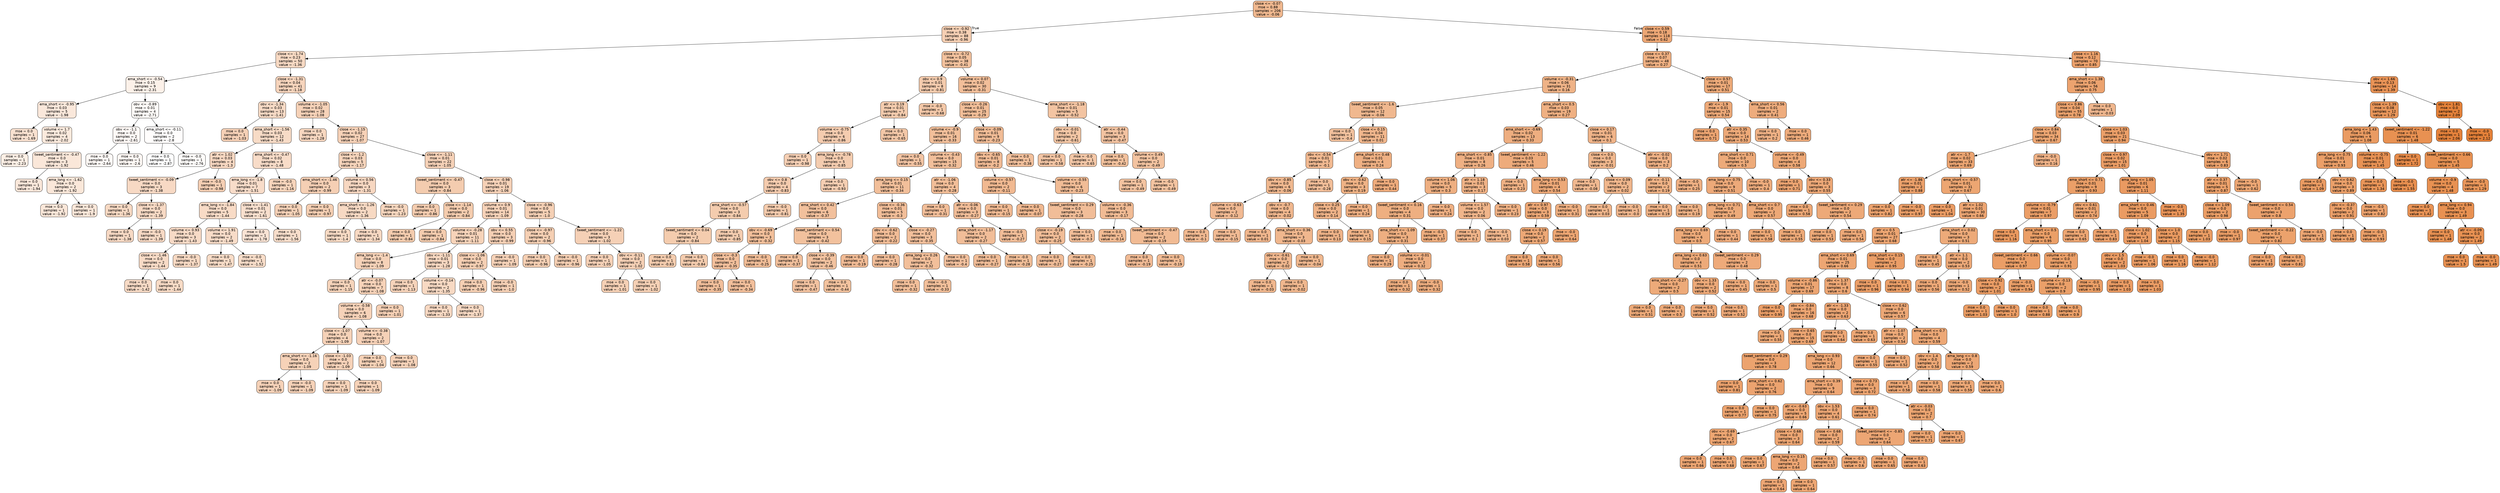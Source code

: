 digraph Tree {
node [shape=box, style="filled, rounded", color="black", fontname=helvetica] ;
edge [fontname=helvetica] ;
0 [label="close <= -0.07\nmse = 0.88\nsamples = 206\nvalue = -0.06", fillcolor="#f0b88f"] ;
1 [label="close <= -0.92\nmse = 0.38\nsamples = 88\nvalue = -0.96", fillcolor="#f5cfb3"] ;
0 -> 1 [labeldistance=2.5, labelangle=45, headlabel="True"] ;
2 [label="close <= -1.74\nmse = 0.23\nsamples = 50\nvalue = -1.36", fillcolor="#f7d9c3"] ;
1 -> 2 ;
3 [label="ema_short <= -0.54\nmse = 0.15\nsamples = 9\nvalue = -2.31", fillcolor="#fcf1e9"] ;
2 -> 3 ;
4 [label="ema_short <= -0.95\nmse = 0.03\nsamples = 5\nvalue = -1.98", fillcolor="#fae8db"] ;
3 -> 4 ;
5 [label="mse = 0.0\nsamples = 1\nvalue = -1.69", fillcolor="#f9e1d0"] ;
4 -> 5 ;
6 [label="volume <= 1.7\nmse = 0.02\nsamples = 4\nvalue = -2.02", fillcolor="#fbeadd"] ;
4 -> 6 ;
7 [label="mse = 0.0\nsamples = 1\nvalue = -2.23", fillcolor="#fcefe5"] ;
6 -> 7 ;
8 [label="tweet_sentiment <= -0.47\nmse = 0.0\nsamples = 3\nvalue = -1.92", fillcolor="#fae7d9"] ;
6 -> 8 ;
9 [label="mse = 0.0\nsamples = 1\nvalue = -1.94", fillcolor="#fae7da"] ;
8 -> 9 ;
10 [label="ema_long <= -1.62\nmse = 0.0\nsamples = 2\nvalue = -1.92", fillcolor="#fae7d9"] ;
8 -> 10 ;
11 [label="mse = 0.0\nsamples = 1\nvalue = -1.92", fillcolor="#fae7d9"] ;
10 -> 11 ;
12 [label="mse = 0.0\nsamples = 1\nvalue = -1.9", fillcolor="#fae7d9"] ;
10 -> 12 ;
13 [label="obv <= -0.89\nmse = 0.01\nsamples = 4\nvalue = -2.71", fillcolor="#fefbf8"] ;
3 -> 13 ;
14 [label="obv <= -1.1\nmse = 0.0\nsamples = 2\nvalue = -2.61", fillcolor="#fef8f5"] ;
13 -> 14 ;
15 [label="mse = 0.0\nsamples = 1\nvalue = -2.64", fillcolor="#fef9f6"] ;
14 -> 15 ;
16 [label="mse = 0.0\nsamples = 1\nvalue = -2.6", fillcolor="#fef8f4"] ;
14 -> 16 ;
17 [label="ema_short <= -0.11\nmse = 0.0\nsamples = 2\nvalue = -2.8", fillcolor="#fffdfc"] ;
13 -> 17 ;
18 [label="mse = 0.0\nsamples = 1\nvalue = -2.87", fillcolor="#ffffff"] ;
17 -> 18 ;
19 [label="mse = -0.0\nsamples = 1\nvalue = -2.76", fillcolor="#fefcfa"] ;
17 -> 19 ;
20 [label="close <= -1.31\nmse = 0.04\nsamples = 41\nvalue = -1.18", fillcolor="#f6d4bc"] ;
2 -> 20 ;
21 [label="obv <= -1.34\nmse = 0.03\nsamples = 13\nvalue = -1.41", fillcolor="#f7dac5"] ;
20 -> 21 ;
22 [label="mse = 0.0\nsamples = 1\nvalue = -1.03", fillcolor="#f5d0b6"] ;
21 -> 22 ;
23 [label="ema_short <= -1.56\nmse = 0.03\nsamples = 12\nvalue = -1.43", fillcolor="#f7dbc6"] ;
21 -> 23 ;
24 [label="atr <= 1.02\nmse = 0.03\nsamples = 4\nvalue = -1.3", fillcolor="#f7d7c1"] ;
23 -> 24 ;
25 [label="tweet_sentiment <= -0.09\nmse = 0.0\nsamples = 3\nvalue = -1.38", fillcolor="#f7d9c4"] ;
24 -> 25 ;
26 [label="mse = 0.0\nsamples = 1\nvalue = -1.36", fillcolor="#f7d9c3"] ;
25 -> 26 ;
27 [label="close <= -1.37\nmse = 0.0\nsamples = 2\nvalue = -1.39", fillcolor="#f7d9c4"] ;
25 -> 27 ;
28 [label="mse = 0.0\nsamples = 1\nvalue = -1.38", fillcolor="#f7d9c4"] ;
27 -> 28 ;
29 [label="mse = -0.0\nsamples = 1\nvalue = -1.39", fillcolor="#f7d9c4"] ;
27 -> 29 ;
30 [label="mse = -0.0\nsamples = 1\nvalue = -0.98", fillcolor="#f5cfb4"] ;
24 -> 30 ;
31 [label="ema_short <= -0.47\nmse = 0.02\nsamples = 8\nvalue = -1.48", fillcolor="#f8dcc8"] ;
23 -> 31 ;
32 [label="ema_long <= -1.8\nmse = 0.01\nsamples = 7\nvalue = -1.51", fillcolor="#f8dcc9"] ;
31 -> 32 ;
33 [label="ema_long <= -1.84\nmse = 0.0\nsamples = 5\nvalue = -1.44", fillcolor="#f8dbc6"] ;
32 -> 33 ;
34 [label="volume <= 0.93\nmse = 0.0\nsamples = 3\nvalue = -1.43", fillcolor="#f7dac6"] ;
33 -> 34 ;
35 [label="close <= -1.46\nmse = 0.0\nsamples = 2\nvalue = -1.44", fillcolor="#f8dbc6"] ;
34 -> 35 ;
36 [label="mse = 0.0\nsamples = 1\nvalue = -1.42", fillcolor="#f7dac5"] ;
35 -> 36 ;
37 [label="mse = 0.0\nsamples = 1\nvalue = -1.44", fillcolor="#f8dbc6"] ;
35 -> 37 ;
38 [label="mse = -0.0\nsamples = 1\nvalue = -1.37", fillcolor="#f7d9c3"] ;
34 -> 38 ;
39 [label="volume <= 1.91\nmse = 0.0\nsamples = 2\nvalue = -1.49", fillcolor="#f8dcc8"] ;
33 -> 39 ;
40 [label="mse = 0.0\nsamples = 1\nvalue = -1.47", fillcolor="#f8dcc7"] ;
39 -> 40 ;
41 [label="mse = -0.0\nsamples = 1\nvalue = -1.52", fillcolor="#f8ddc9"] ;
39 -> 41 ;
42 [label="close <= -1.41\nmse = 0.01\nsamples = 2\nvalue = -1.61", fillcolor="#f8dfcd"] ;
32 -> 42 ;
43 [label="mse = 0.0\nsamples = 1\nvalue = -1.78", fillcolor="#f9e3d4"] ;
42 -> 43 ;
44 [label="mse = 0.0\nsamples = 1\nvalue = -1.56", fillcolor="#f8decb"] ;
42 -> 44 ;
45 [label="mse = -0.0\nsamples = 1\nvalue = -1.16", fillcolor="#f6d4bb"] ;
31 -> 45 ;
46 [label="volume <= -1.05\nmse = 0.02\nsamples = 28\nvalue = -1.08", fillcolor="#f6d2b8"] ;
20 -> 46 ;
47 [label="mse = 0.0\nsamples = 1\nvalue = -1.28", fillcolor="#f7d7c0"] ;
46 -> 47 ;
48 [label="close <= -1.15\nmse = 0.02\nsamples = 27\nvalue = -1.07", fillcolor="#f6d1b7"] ;
46 -> 48 ;
49 [label="close <= -1.2\nmse = 0.03\nsamples = 5\nvalue = -1.17", fillcolor="#f6d4bb"] ;
48 -> 49 ;
50 [label="ema_short <= -1.46\nmse = 0.0\nsamples = 2\nvalue = -0.99", fillcolor="#f5cfb4"] ;
49 -> 50 ;
51 [label="mse = 0.0\nsamples = 1\nvalue = -1.05", fillcolor="#f5d1b7"] ;
50 -> 51 ;
52 [label="mse = 0.0\nsamples = 1\nvalue = -0.97", fillcolor="#f5cfb3"] ;
50 -> 52 ;
53 [label="volume <= 0.56\nmse = 0.0\nsamples = 3\nvalue = -1.31", fillcolor="#f7d7c1"] ;
49 -> 53 ;
54 [label="ema_short <= -1.26\nmse = 0.0\nsamples = 2\nvalue = -1.36", fillcolor="#f7d9c3"] ;
53 -> 54 ;
55 [label="mse = 0.0\nsamples = 1\nvalue = -1.4", fillcolor="#f7dac4"] ;
54 -> 55 ;
56 [label="mse = 0.0\nsamples = 1\nvalue = -1.34", fillcolor="#f7d8c2"] ;
54 -> 56 ;
57 [label="mse = -0.0\nsamples = 1\nvalue = -1.23", fillcolor="#f6d6be"] ;
53 -> 57 ;
58 [label="close <= -1.11\nmse = 0.01\nsamples = 22\nvalue = -1.05", fillcolor="#f5d1b7"] ;
48 -> 58 ;
59 [label="tweet_sentiment <= -0.47\nmse = 0.0\nsamples = 3\nvalue = -0.84", fillcolor="#f4ccaf"] ;
58 -> 59 ;
60 [label="mse = 0.0\nsamples = 1\nvalue = -0.86", fillcolor="#f4ccaf"] ;
59 -> 60 ;
61 [label="close <= -1.14\nmse = 0.0\nsamples = 2\nvalue = -0.84", fillcolor="#f4ccae"] ;
59 -> 61 ;
62 [label="mse = 0.0\nsamples = 1\nvalue = -0.84", fillcolor="#f4ccae"] ;
61 -> 62 ;
63 [label="mse = 0.0\nsamples = 1\nvalue = -0.84", fillcolor="#f4ccae"] ;
61 -> 63 ;
64 [label="close <= -0.98\nmse = 0.01\nsamples = 19\nvalue = -1.06", fillcolor="#f6d1b7"] ;
58 -> 64 ;
65 [label="volume <= 0.9\nmse = 0.01\nsamples = 14\nvalue = -1.09", fillcolor="#f6d2b8"] ;
64 -> 65 ;
66 [label="volume <= -0.28\nmse = 0.01\nsamples = 11\nvalue = -1.11", fillcolor="#f6d3b9"] ;
65 -> 66 ;
67 [label="ema_long <= -1.4\nmse = 0.0\nsamples = 8\nvalue = -1.09", fillcolor="#f6d2b8"] ;
66 -> 67 ;
68 [label="mse = 0.0\nsamples = 1\nvalue = -1.15", fillcolor="#f6d4bb"] ;
67 -> 68 ;
69 [label="atr <= -0.07\nmse = 0.0\nsamples = 7\nvalue = -1.08", fillcolor="#f6d2b8"] ;
67 -> 69 ;
70 [label="volume <= -0.58\nmse = 0.0\nsamples = 6\nvalue = -1.08", fillcolor="#f6d2b8"] ;
69 -> 70 ;
71 [label="close <= -1.07\nmse = 0.0\nsamples = 4\nvalue = -1.09", fillcolor="#f6d2b8"] ;
70 -> 71 ;
72 [label="ema_short <= -1.16\nmse = 0.0\nsamples = 2\nvalue = -1.09", fillcolor="#f6d2b8"] ;
71 -> 72 ;
73 [label="mse = 0.0\nsamples = 1\nvalue = -1.09", fillcolor="#f6d2b8"] ;
72 -> 73 ;
74 [label="mse = -0.0\nsamples = 1\nvalue = -1.09", fillcolor="#f6d2b8"] ;
72 -> 74 ;
75 [label="close <= -1.03\nmse = 0.0\nsamples = 2\nvalue = -1.09", fillcolor="#f6d2b8"] ;
71 -> 75 ;
76 [label="mse = 0.0\nsamples = 1\nvalue = -1.09", fillcolor="#f6d2b8"] ;
75 -> 76 ;
77 [label="mse = 0.0\nsamples = 1\nvalue = -1.09", fillcolor="#f6d2b8"] ;
75 -> 77 ;
78 [label="volume <= -0.38\nmse = 0.0\nsamples = 2\nvalue = -1.07", fillcolor="#f6d1b7"] ;
70 -> 78 ;
79 [label="mse = 0.0\nsamples = 1\nvalue = -1.04", fillcolor="#f5d1b6"] ;
78 -> 79 ;
80 [label="mse = 0.0\nsamples = 1\nvalue = -1.08", fillcolor="#f6d2b8"] ;
78 -> 80 ;
81 [label="mse = 0.0\nsamples = 1\nvalue = -1.01", fillcolor="#f5d0b5"] ;
69 -> 81 ;
82 [label="obv <= -1.11\nmse = 0.01\nsamples = 3\nvalue = -1.28", fillcolor="#f7d7c0"] ;
66 -> 82 ;
83 [label="mse = 0.0\nsamples = 1\nvalue = -1.13", fillcolor="#f6d3ba"] ;
82 -> 83 ;
84 [label="volume <= -0.14\nmse = 0.0\nsamples = 2\nvalue = -1.35", fillcolor="#f7d9c3"] ;
82 -> 84 ;
85 [label="mse = 0.0\nsamples = 1\nvalue = -1.33", fillcolor="#f7d8c2"] ;
84 -> 85 ;
86 [label="mse = 0.0\nsamples = 1\nvalue = -1.37", fillcolor="#f7d9c3"] ;
84 -> 86 ;
87 [label="obv <= 0.55\nmse = 0.0\nsamples = 3\nvalue = -0.99", fillcolor="#f5cfb4"] ;
65 -> 87 ;
88 [label="close <= -1.06\nmse = 0.0\nsamples = 2\nvalue = -0.97", fillcolor="#f5cfb3"] ;
87 -> 88 ;
89 [label="mse = 0.0\nsamples = 1\nvalue = -0.96", fillcolor="#f5cfb3"] ;
88 -> 89 ;
90 [label="mse = -0.0\nsamples = 1\nvalue = -1.0", fillcolor="#f5d0b5"] ;
88 -> 90 ;
91 [label="mse = -0.0\nsamples = 1\nvalue = -1.09", fillcolor="#f6d2b8"] ;
87 -> 91 ;
92 [label="close <= -0.96\nmse = 0.0\nsamples = 5\nvalue = -1.0", fillcolor="#f5d0b5"] ;
64 -> 92 ;
93 [label="close <= -0.97\nmse = 0.0\nsamples = 2\nvalue = -0.96", fillcolor="#f5cfb3"] ;
92 -> 93 ;
94 [label="mse = 0.0\nsamples = 1\nvalue = -0.96", fillcolor="#f5cfb3"] ;
93 -> 94 ;
95 [label="mse = -0.0\nsamples = 1\nvalue = -0.96", fillcolor="#f5cfb3"] ;
93 -> 95 ;
96 [label="tweet_sentiment <= -1.22\nmse = 0.0\nsamples = 3\nvalue = -1.02", fillcolor="#f5d0b6"] ;
92 -> 96 ;
97 [label="mse = 0.0\nsamples = 1\nvalue = -1.05", fillcolor="#f6d1b7"] ;
96 -> 97 ;
98 [label="obv <= -0.11\nmse = 0.0\nsamples = 2\nvalue = -1.02", fillcolor="#f5d0b5"] ;
96 -> 98 ;
99 [label="mse = 0.0\nsamples = 1\nvalue = -1.01", fillcolor="#f5d0b5"] ;
98 -> 99 ;
100 [label="mse = 0.0\nsamples = 1\nvalue = -1.02", fillcolor="#f5d0b5"] ;
98 -> 100 ;
101 [label="close <= -0.72\nmse = 0.05\nsamples = 38\nvalue = -0.41", fillcolor="#f2c19d"] ;
1 -> 101 ;
102 [label="obv <= 0.9\nmse = 0.01\nsamples = 8\nvalue = -0.81", fillcolor="#f4cbad"] ;
101 -> 102 ;
103 [label="atr <= 0.19\nmse = 0.01\nsamples = 7\nvalue = -0.84", fillcolor="#f4ccae"] ;
102 -> 103 ;
104 [label="volume <= -0.75\nmse = 0.0\nsamples = 6\nvalue = -0.86", fillcolor="#f5ccaf"] ;
103 -> 104 ;
105 [label="mse = 0.0\nsamples = 1\nvalue = -0.98", fillcolor="#f5cfb4"] ;
104 -> 105 ;
106 [label="ema_long <= -0.78\nmse = 0.0\nsamples = 5\nvalue = -0.85", fillcolor="#f4ccaf"] ;
104 -> 106 ;
107 [label="obv <= 0.8\nmse = 0.0\nsamples = 4\nvalue = -0.83", fillcolor="#f4cbae"] ;
106 -> 107 ;
108 [label="ema_short <= -0.57\nmse = 0.0\nsamples = 3\nvalue = -0.84", fillcolor="#f4ccae"] ;
107 -> 108 ;
109 [label="tweet_sentiment <= 0.04\nmse = 0.0\nsamples = 2\nvalue = -0.84", fillcolor="#f4ccae"] ;
108 -> 109 ;
110 [label="mse = 0.0\nsamples = 1\nvalue = -0.83", fillcolor="#f4ccae"] ;
109 -> 110 ;
111 [label="mse = 0.0\nsamples = 1\nvalue = -0.84", fillcolor="#f4ccae"] ;
109 -> 111 ;
112 [label="mse = 0.0\nsamples = 1\nvalue = -0.85", fillcolor="#f4ccaf"] ;
108 -> 112 ;
113 [label="mse = -0.0\nsamples = 1\nvalue = -0.81", fillcolor="#f4cbad"] ;
107 -> 113 ;
114 [label="mse = 0.0\nsamples = 1\nvalue = -0.93", fillcolor="#f5ceb2"] ;
106 -> 114 ;
115 [label="mse = 0.0\nsamples = 1\nvalue = -0.65", fillcolor="#f3c7a7"] ;
103 -> 115 ;
116 [label="mse = -0.0\nsamples = 1\nvalue = -0.68", fillcolor="#f4c8a8"] ;
102 -> 116 ;
117 [label="volume <= 0.07\nmse = 0.02\nsamples = 30\nvalue = -0.31", fillcolor="#f2be99"] ;
101 -> 117 ;
118 [label="close <= -0.26\nmse = 0.01\nsamples = 25\nvalue = -0.29", fillcolor="#f2be98"] ;
117 -> 118 ;
119 [label="volume <= -0.9\nmse = 0.01\nsamples = 16\nvalue = -0.33", fillcolor="#f2bf9a"] ;
118 -> 119 ;
120 [label="mse = 0.0\nsamples = 1\nvalue = -0.55", fillcolor="#f3c4a3"] ;
119 -> 120 ;
121 [label="volume <= -0.43\nmse = 0.0\nsamples = 15\nvalue = -0.32", fillcolor="#f2bf9a"] ;
119 -> 121 ;
122 [label="ema_long <= 0.15\nmse = 0.01\nsamples = 11\nvalue = -0.34", fillcolor="#f2bf9a"] ;
121 -> 122 ;
123 [label="ema_short <= 0.42\nmse = 0.0\nsamples = 6\nvalue = -0.37", fillcolor="#f2c09c"] ;
122 -> 123 ;
124 [label="obv <= -0.69\nmse = 0.0\nsamples = 3\nvalue = -0.32", fillcolor="#f2bf9a"] ;
123 -> 124 ;
125 [label="close <= -0.3\nmse = 0.0\nsamples = 2\nvalue = -0.35", fillcolor="#f2bf9b"] ;
124 -> 125 ;
126 [label="mse = 0.0\nsamples = 1\nvalue = -0.35", fillcolor="#f2bf9b"] ;
125 -> 126 ;
127 [label="mse = 0.0\nsamples = 1\nvalue = -0.34", fillcolor="#f2bf9b"] ;
125 -> 127 ;
128 [label="mse = -0.0\nsamples = 1\nvalue = -0.25", fillcolor="#f1bd97"] ;
124 -> 128 ;
129 [label="tweet_sentiment <= 0.54\nmse = 0.0\nsamples = 3\nvalue = -0.42", fillcolor="#f2c19d"] ;
123 -> 129 ;
130 [label="mse = 0.0\nsamples = 1\nvalue = -0.37", fillcolor="#f2c09c"] ;
129 -> 130 ;
131 [label="close <= -0.39\nmse = 0.0\nsamples = 2\nvalue = -0.46", fillcolor="#f2c29f"] ;
129 -> 131 ;
132 [label="mse = 0.0\nsamples = 1\nvalue = -0.47", fillcolor="#f2c2a0"] ;
131 -> 132 ;
133 [label="mse = 0.0\nsamples = 1\nvalue = -0.44", fillcolor="#f2c29e"] ;
131 -> 133 ;
134 [label="close <= -0.36\nmse = 0.01\nsamples = 5\nvalue = -0.3", fillcolor="#f2be99"] ;
122 -> 134 ;
135 [label="obv <= -0.62\nmse = 0.0\nsamples = 2\nvalue = -0.22", fillcolor="#f1bc96"] ;
134 -> 135 ;
136 [label="mse = 0.0\nsamples = 1\nvalue = -0.19", fillcolor="#f1bb95"] ;
135 -> 136 ;
137 [label="mse = 0.0\nsamples = 1\nvalue = -0.28", fillcolor="#f1bd98"] ;
135 -> 137 ;
138 [label="close <= -0.27\nmse = 0.0\nsamples = 3\nvalue = -0.35", fillcolor="#f2bf9b"] ;
134 -> 138 ;
139 [label="ema_long <= 0.26\nmse = 0.0\nsamples = 2\nvalue = -0.32", fillcolor="#f2bf9a"] ;
138 -> 139 ;
140 [label="mse = 0.0\nsamples = 1\nvalue = -0.32", fillcolor="#f2bf9a"] ;
139 -> 140 ;
141 [label="mse = -0.0\nsamples = 1\nvalue = -0.33", fillcolor="#f2bf9a"] ;
139 -> 141 ;
142 [label="mse = 0.0\nsamples = 1\nvalue = -0.4", fillcolor="#f2c09d"] ;
138 -> 142 ;
143 [label="atr <= -1.06\nmse = 0.0\nsamples = 4\nvalue = -0.28", fillcolor="#f2be98"] ;
121 -> 143 ;
144 [label="mse = 0.0\nsamples = 1\nvalue = -0.31", fillcolor="#f2be99"] ;
143 -> 144 ;
145 [label="atr <= -0.06\nmse = 0.0\nsamples = 3\nvalue = -0.27", fillcolor="#f1bd98"] ;
143 -> 145 ;
146 [label="ema_short <= -1.17\nmse = 0.0\nsamples = 2\nvalue = -0.27", fillcolor="#f1bd98"] ;
145 -> 146 ;
147 [label="mse = 0.0\nsamples = 1\nvalue = -0.27", fillcolor="#f1bd98"] ;
146 -> 147 ;
148 [label="mse = -0.0\nsamples = 1\nvalue = -0.28", fillcolor="#f1be98"] ;
146 -> 148 ;
149 [label="mse = -0.0\nsamples = 1\nvalue = -0.27", fillcolor="#f1bd98"] ;
145 -> 149 ;
150 [label="close <= -0.09\nmse = 0.01\nsamples = 9\nvalue = -0.23", fillcolor="#f1bc96"] ;
118 -> 150 ;
151 [label="obv <= -0.65\nmse = 0.01\nsamples = 8\nvalue = -0.2", fillcolor="#f1bb95"] ;
150 -> 151 ;
152 [label="volume <= -0.57\nmse = 0.0\nsamples = 2\nvalue = -0.11", fillcolor="#f1b991"] ;
151 -> 152 ;
153 [label="mse = 0.0\nsamples = 1\nvalue = -0.15", fillcolor="#f1ba93"] ;
152 -> 153 ;
154 [label="mse = 0.0\nsamples = 1\nvalue = -0.07", fillcolor="#f0b890"] ;
152 -> 154 ;
155 [label="volume <= -0.55\nmse = 0.0\nsamples = 6\nvalue = -0.23", fillcolor="#f1bc96"] ;
151 -> 155 ;
156 [label="tweet_sentiment <= 0.29\nmse = 0.0\nsamples = 3\nvalue = -0.28", fillcolor="#f1bd98"] ;
155 -> 156 ;
157 [label="close <= -0.19\nmse = 0.0\nsamples = 2\nvalue = -0.25", fillcolor="#f1bd97"] ;
156 -> 157 ;
158 [label="mse = 0.0\nsamples = 1\nvalue = -0.27", fillcolor="#f1bd98"] ;
157 -> 158 ;
159 [label="mse = 0.0\nsamples = 1\nvalue = -0.25", fillcolor="#f1bd97"] ;
157 -> 159 ;
160 [label="mse = 0.0\nsamples = 1\nvalue = -0.3", fillcolor="#f2be99"] ;
156 -> 160 ;
161 [label="volume <= -0.36\nmse = 0.0\nsamples = 3\nvalue = -0.17", fillcolor="#f1bb94"] ;
155 -> 161 ;
162 [label="mse = 0.0\nsamples = 1\nvalue = -0.14", fillcolor="#f1ba92"] ;
161 -> 162 ;
163 [label="tweet_sentiment <= -0.47\nmse = 0.0\nsamples = 2\nvalue = -0.19", fillcolor="#f1bb94"] ;
161 -> 163 ;
164 [label="mse = 0.0\nsamples = 1\nvalue = -0.19", fillcolor="#f1bb95"] ;
163 -> 164 ;
165 [label="mse = 0.0\nsamples = 1\nvalue = -0.19", fillcolor="#f1bb94"] ;
163 -> 165 ;
166 [label="mse = 0.0\nsamples = 1\nvalue = -0.38", fillcolor="#f2c09c"] ;
150 -> 166 ;
167 [label="ema_short <= -1.18\nmse = 0.01\nsamples = 5\nvalue = -0.52", fillcolor="#f3c4a2"] ;
117 -> 167 ;
168 [label="obv <= -0.01\nmse = 0.0\nsamples = 2\nvalue = -0.61", fillcolor="#f3c6a5"] ;
167 -> 168 ;
169 [label="mse = 0.0\nsamples = 1\nvalue = -0.58", fillcolor="#f3c5a4"] ;
168 -> 169 ;
170 [label="mse = -0.0\nsamples = 1\nvalue = -0.65", fillcolor="#f3c7a7"] ;
168 -> 170 ;
171 [label="atr <= -0.44\nmse = 0.0\nsamples = 3\nvalue = -0.47", fillcolor="#f2c2a0"] ;
167 -> 171 ;
172 [label="mse = 0.0\nsamples = 1\nvalue = -0.42", fillcolor="#f2c19d"] ;
171 -> 172 ;
173 [label="volume <= 0.49\nmse = 0.0\nsamples = 2\nvalue = -0.49", fillcolor="#f3c3a0"] ;
171 -> 173 ;
174 [label="mse = 0.0\nsamples = 1\nvalue = -0.49", fillcolor="#f3c3a0"] ;
173 -> 174 ;
175 [label="mse = -0.0\nsamples = 1\nvalue = -0.49", fillcolor="#f3c3a0"] ;
173 -> 175 ;
176 [label="close <= 0.59\nmse = 0.18\nsamples = 118\nvalue = 0.62", fillcolor="#eda775"] ;
0 -> 176 [labeldistance=2.5, labelangle=-45, headlabel="False"] ;
177 [label="close <= 0.37\nmse = 0.07\nsamples = 48\nvalue = 0.27", fillcolor="#efb082"] ;
176 -> 177 ;
178 [label="volume <= -0.31\nmse = 0.06\nsamples = 31\nvalue = 0.16", fillcolor="#efb387"] ;
177 -> 178 ;
179 [label="tweet_sentiment <= -1.6\nmse = 0.05\nsamples = 12\nvalue = -0.06", fillcolor="#f0b88f"] ;
178 -> 179 ;
180 [label="mse = 0.0\nsamples = 1\nvalue = -0.4", fillcolor="#f2c19d"] ;
179 -> 180 ;
181 [label="close <= 0.15\nmse = 0.04\nsamples = 11\nvalue = 0.01", fillcolor="#f0b68c"] ;
179 -> 181 ;
182 [label="obv <= -0.54\nmse = 0.01\nsamples = 7\nvalue = -0.1", fillcolor="#f1b991"] ;
181 -> 182 ;
183 [label="obv <= -0.85\nmse = 0.0\nsamples = 6\nvalue = -0.06", fillcolor="#f0b88f"] ;
182 -> 183 ;
184 [label="volume <= -0.63\nmse = 0.0\nsamples = 2\nvalue = -0.12", fillcolor="#f1b992"] ;
183 -> 184 ;
185 [label="mse = 0.0\nsamples = 1\nvalue = -0.1", fillcolor="#f1b991"] ;
184 -> 185 ;
186 [label="mse = 0.0\nsamples = 1\nvalue = -0.15", fillcolor="#f1ba93"] ;
184 -> 186 ;
187 [label="obv <= -0.7\nmse = 0.0\nsamples = 4\nvalue = -0.02", fillcolor="#f0b78e"] ;
183 -> 187 ;
188 [label="mse = 0.0\nsamples = 1\nvalue = 0.01", fillcolor="#f0b68d"] ;
187 -> 188 ;
189 [label="ema_short <= 0.36\nmse = 0.0\nsamples = 3\nvalue = -0.03", fillcolor="#f0b78e"] ;
187 -> 189 ;
190 [label="obv <= -0.61\nmse = 0.0\nsamples = 2\nvalue = -0.02", fillcolor="#f0b78e"] ;
189 -> 190 ;
191 [label="mse = 0.0\nsamples = 1\nvalue = -0.03", fillcolor="#f0b78e"] ;
190 -> 191 ;
192 [label="mse = 0.0\nsamples = 1\nvalue = -0.02", fillcolor="#f0b78e"] ;
190 -> 192 ;
193 [label="mse = 0.0\nsamples = 1\nvalue = -0.04", fillcolor="#f0b88f"] ;
189 -> 193 ;
194 [label="mse = 0.0\nsamples = 1\nvalue = -0.28", fillcolor="#f1bd98"] ;
182 -> 194 ;
195 [label="ema_short <= 0.48\nmse = 0.01\nsamples = 4\nvalue = 0.24", fillcolor="#efb083"] ;
181 -> 195 ;
196 [label="obv <= -0.62\nmse = 0.0\nsamples = 3\nvalue = 0.19", fillcolor="#efb285"] ;
195 -> 196 ;
197 [label="close <= 0.25\nmse = 0.0\nsamples = 2\nvalue = 0.14", fillcolor="#efb388"] ;
196 -> 197 ;
198 [label="mse = 0.0\nsamples = 1\nvalue = 0.13", fillcolor="#efb388"] ;
197 -> 198 ;
199 [label="mse = 0.0\nsamples = 1\nvalue = 0.15", fillcolor="#efb387"] ;
197 -> 199 ;
200 [label="mse = 0.0\nsamples = 1\nvalue = 0.24", fillcolor="#efb083"] ;
196 -> 200 ;
201 [label="mse = 0.0\nsamples = 1\nvalue = 0.44", fillcolor="#eeab7c"] ;
195 -> 201 ;
202 [label="ema_short <= 0.5\nmse = 0.03\nsamples = 19\nvalue = 0.27", fillcolor="#efb082"] ;
178 -> 202 ;
203 [label="ema_short <= -0.69\nmse = 0.02\nsamples = 13\nvalue = 0.33", fillcolor="#eeae80"] ;
202 -> 203 ;
204 [label="ema_short <= -0.85\nmse = 0.01\nsamples = 8\nvalue = 0.26", fillcolor="#efb083"] ;
203 -> 204 ;
205 [label="volume <= 1.06\nmse = 0.0\nsamples = 5\nvalue = 0.3", fillcolor="#eeaf81"] ;
204 -> 205 ;
206 [label="tweet_sentiment <= 0.16\nmse = 0.0\nsamples = 4\nvalue = 0.31", fillcolor="#eeaf81"] ;
205 -> 206 ;
207 [label="ema_short <= -1.09\nmse = 0.0\nsamples = 3\nvalue = 0.31", fillcolor="#eeaf81"] ;
206 -> 207 ;
208 [label="mse = 0.0\nsamples = 1\nvalue = 0.29", fillcolor="#efaf82"] ;
207 -> 208 ;
209 [label="volume <= -0.01\nmse = 0.0\nsamples = 2\nvalue = 0.32", fillcolor="#eeae80"] ;
207 -> 209 ;
210 [label="mse = 0.0\nsamples = 1\nvalue = 0.32", fillcolor="#eeae80"] ;
209 -> 210 ;
211 [label="mse = -0.0\nsamples = 1\nvalue = 0.32", fillcolor="#eeae80"] ;
209 -> 211 ;
212 [label="mse = -0.0\nsamples = 1\nvalue = 0.37", fillcolor="#eead7e"] ;
206 -> 212 ;
213 [label="mse = 0.0\nsamples = 1\nvalue = 0.24", fillcolor="#efb083"] ;
205 -> 213 ;
214 [label="atr <= 1.18\nmse = 0.01\nsamples = 3\nvalue = 0.17", fillcolor="#efb286"] ;
204 -> 214 ;
215 [label="volume <= 1.57\nmse = 0.0\nsamples = 2\nvalue = 0.06", fillcolor="#f0b58a"] ;
214 -> 215 ;
216 [label="mse = 0.0\nsamples = 1\nvalue = 0.1", fillcolor="#f0b489"] ;
215 -> 216 ;
217 [label="mse = -0.0\nsamples = 1\nvalue = 0.03", fillcolor="#f0b68c"] ;
215 -> 217 ;
218 [label="mse = 0.0\nsamples = 1\nvalue = 0.23", fillcolor="#efb184"] ;
214 -> 218 ;
219 [label="tweet_sentiment <= -1.22\nmse = 0.03\nsamples = 5\nvalue = 0.46", fillcolor="#eeab7b"] ;
203 -> 219 ;
220 [label="mse = 0.0\nsamples = 1\nvalue = 0.23", fillcolor="#efb184"] ;
219 -> 220 ;
221 [label="ema_long <= 0.53\nmse = 0.01\nsamples = 4\nvalue = 0.54", fillcolor="#eda978"] ;
219 -> 221 ;
222 [label="atr <= 0.97\nmse = 0.0\nsamples = 3\nvalue = 0.59", fillcolor="#eda876"] ;
221 -> 222 ;
223 [label="close <= 0.19\nmse = 0.0\nsamples = 2\nvalue = 0.57", fillcolor="#eda876"] ;
222 -> 223 ;
224 [label="mse = 0.0\nsamples = 1\nvalue = 0.58", fillcolor="#eda876"] ;
223 -> 224 ;
225 [label="mse = 0.0\nsamples = 1\nvalue = 0.56", fillcolor="#eda877"] ;
223 -> 225 ;
226 [label="mse = -0.0\nsamples = 1\nvalue = 0.64", fillcolor="#eda673"] ;
222 -> 226 ;
227 [label="mse = -0.0\nsamples = 1\nvalue = 0.31", fillcolor="#eeaf81"] ;
221 -> 227 ;
228 [label="close <= 0.17\nmse = 0.01\nsamples = 6\nvalue = 0.1", fillcolor="#f0b489"] ;
202 -> 228 ;
229 [label="close <= 0.0\nmse = 0.0\nsamples = 3\nvalue = -0.01", fillcolor="#f0b78d"] ;
228 -> 229 ;
230 [label="mse = 0.0\nsamples = 1\nvalue = -0.08", fillcolor="#f0b890"] ;
229 -> 230 ;
231 [label="close <= 0.09\nmse = 0.0\nsamples = 2\nvalue = 0.02", fillcolor="#f0b68c"] ;
229 -> 231 ;
232 [label="mse = 0.0\nsamples = 1\nvalue = 0.03", fillcolor="#f0b68c"] ;
231 -> 232 ;
233 [label="mse = -0.0\nsamples = 1\nvalue = -0.0", fillcolor="#f0b68d"] ;
231 -> 233 ;
234 [label="atr <= -0.02\nmse = 0.0\nsamples = 3\nvalue = 0.2", fillcolor="#efb185"] ;
228 -> 234 ;
235 [label="atr <= -0.11\nmse = 0.0\nsamples = 2\nvalue = 0.19", fillcolor="#efb285"] ;
234 -> 235 ;
236 [label="mse = 0.0\nsamples = 1\nvalue = 0.19", fillcolor="#efb286"] ;
235 -> 236 ;
237 [label="mse = 0.0\nsamples = 1\nvalue = 0.19", fillcolor="#efb285"] ;
235 -> 237 ;
238 [label="mse = -0.0\nsamples = 1\nvalue = 0.25", fillcolor="#efb083"] ;
234 -> 238 ;
239 [label="close <= 0.57\nmse = 0.01\nsamples = 17\nvalue = 0.51", fillcolor="#edaa79"] ;
177 -> 239 ;
240 [label="atr <= -1.9\nmse = 0.01\nsamples = 15\nvalue = 0.54", fillcolor="#eda978"] ;
239 -> 240 ;
241 [label="mse = 0.0\nsamples = 1\nvalue = 0.71", fillcolor="#eca471"] ;
240 -> 241 ;
242 [label="atr <= 0.35\nmse = 0.0\nsamples = 14\nvalue = 0.53", fillcolor="#eda978"] ;
240 -> 242 ;
243 [label="ema_short <= 0.71\nmse = 0.0\nsamples = 10\nvalue = 0.5", fillcolor="#edaa79"] ;
242 -> 243 ;
244 [label="ema_long <= 0.75\nmse = 0.0\nsamples = 9\nvalue = 0.51", fillcolor="#eda979"] ;
243 -> 244 ;
245 [label="ema_long <= 0.71\nmse = 0.0\nsamples = 7\nvalue = 0.49", fillcolor="#edaa79"] ;
244 -> 245 ;
246 [label="ema_long <= 0.69\nmse = 0.0\nsamples = 6\nvalue = 0.5", fillcolor="#edaa79"] ;
245 -> 246 ;
247 [label="ema_long <= 0.63\nmse = 0.0\nsamples = 4\nvalue = 0.51", fillcolor="#edaa79"] ;
246 -> 247 ;
248 [label="ema_short <= -0.27\nmse = 0.0\nsamples = 2\nvalue = 0.5", fillcolor="#edaa79"] ;
247 -> 248 ;
249 [label="mse = 0.0\nsamples = 1\nvalue = 0.51", fillcolor="#edaa79"] ;
248 -> 249 ;
250 [label="mse = 0.0\nsamples = 1\nvalue = 0.5", fillcolor="#edaa79"] ;
248 -> 250 ;
251 [label="obv <= 1.33\nmse = 0.0\nsamples = 2\nvalue = 0.52", fillcolor="#eda978"] ;
247 -> 251 ;
252 [label="mse = 0.0\nsamples = 1\nvalue = 0.52", fillcolor="#eda978"] ;
251 -> 252 ;
253 [label="mse = 0.0\nsamples = 1\nvalue = 0.52", fillcolor="#eda978"] ;
251 -> 253 ;
254 [label="tweet_sentiment <= 0.29\nmse = 0.0\nsamples = 2\nvalue = 0.48", fillcolor="#eeaa7a"] ;
246 -> 254 ;
255 [label="mse = 0.0\nsamples = 1\nvalue = 0.45", fillcolor="#eeab7b"] ;
254 -> 255 ;
256 [label="mse = 0.0\nsamples = 1\nvalue = 0.5", fillcolor="#edaa79"] ;
254 -> 256 ;
257 [label="mse = 0.0\nsamples = 1\nvalue = 0.44", fillcolor="#eeab7c"] ;
245 -> 257 ;
258 [label="ema_short <= 0.7\nmse = 0.0\nsamples = 2\nvalue = 0.57", fillcolor="#eda876"] ;
244 -> 258 ;
259 [label="mse = 0.0\nsamples = 1\nvalue = 0.58", fillcolor="#eda876"] ;
258 -> 259 ;
260 [label="mse = 0.0\nsamples = 1\nvalue = 0.55", fillcolor="#eda977"] ;
258 -> 260 ;
261 [label="mse = -0.0\nsamples = 1\nvalue = 0.4", fillcolor="#eeac7d"] ;
243 -> 261 ;
262 [label="volume <= -0.49\nmse = 0.0\nsamples = 4\nvalue = 0.58", fillcolor="#eda876"] ;
242 -> 262 ;
263 [label="mse = 0.0\nsamples = 1\nvalue = 0.71", fillcolor="#eca471"] ;
262 -> 263 ;
264 [label="obv <= 0.33\nmse = 0.0\nsamples = 3\nvalue = 0.55", fillcolor="#eda877"] ;
262 -> 264 ;
265 [label="mse = 0.0\nsamples = 1\nvalue = 0.58", fillcolor="#eda876"] ;
264 -> 265 ;
266 [label="tweet_sentiment <= 0.29\nmse = 0.0\nsamples = 2\nvalue = 0.54", fillcolor="#eda978"] ;
264 -> 266 ;
267 [label="mse = 0.0\nsamples = 1\nvalue = 0.53", fillcolor="#eda978"] ;
266 -> 267 ;
268 [label="mse = 0.0\nsamples = 1\nvalue = 0.54", fillcolor="#eda978"] ;
266 -> 268 ;
269 [label="ema_short <= 0.56\nmse = 0.01\nsamples = 2\nvalue = 0.41", fillcolor="#eeac7d"] ;
239 -> 269 ;
270 [label="mse = 0.0\nsamples = 1\nvalue = 0.2", fillcolor="#efb185"] ;
269 -> 270 ;
271 [label="mse = 0.0\nsamples = 1\nvalue = 0.46", fillcolor="#eeab7b"] ;
269 -> 271 ;
272 [label="close <= 1.16\nmse = 0.12\nsamples = 70\nvalue = 0.85", fillcolor="#eca16b"] ;
176 -> 272 ;
273 [label="ema_short <= 1.38\nmse = 0.06\nsamples = 56\nvalue = 0.75", fillcolor="#eca36f"] ;
272 -> 273 ;
274 [label="close <= 0.86\nmse = 0.04\nsamples = 55\nvalue = 0.78", fillcolor="#eca36e"] ;
273 -> 274 ;
275 [label="close <= 0.84\nmse = 0.03\nsamples = 34\nvalue = 0.67", fillcolor="#eda672"] ;
274 -> 275 ;
276 [label="atr <= -1.7\nmse = 0.02\nsamples = 33\nvalue = 0.69", fillcolor="#eca572"] ;
275 -> 276 ;
277 [label="atr <= -1.86\nmse = 0.01\nsamples = 2\nvalue = 0.88", fillcolor="#eba06a"] ;
276 -> 277 ;
278 [label="mse = 0.0\nsamples = 1\nvalue = 0.82", fillcolor="#eca26d"] ;
277 -> 278 ;
279 [label="mse = -0.0\nsamples = 1\nvalue = 0.97", fillcolor="#eb9e67"] ;
277 -> 279 ;
280 [label="ema_short <= -0.57\nmse = 0.01\nsamples = 31\nvalue = 0.67", fillcolor="#eda672"] ;
276 -> 280 ;
281 [label="mse = 0.0\nsamples = 1\nvalue = 1.04", fillcolor="#eb9c64"] ;
280 -> 281 ;
282 [label="atr <= 1.02\nmse = 0.01\nsamples = 30\nvalue = 0.66", fillcolor="#eda673"] ;
280 -> 282 ;
283 [label="atr <= 0.5\nmse = 0.01\nsamples = 27\nvalue = 0.68", fillcolor="#eda572"] ;
282 -> 283 ;
284 [label="ema_short <= 0.69\nmse = 0.01\nsamples = 25\nvalue = 0.66", fillcolor="#eda673"] ;
283 -> 284 ;
285 [label="volume <= -0.86\nmse = 0.01\nsamples = 17\nvalue = 0.69", fillcolor="#eca572"] ;
284 -> 285 ;
286 [label="mse = 0.0\nsamples = 1\nvalue = 0.95", fillcolor="#eb9e67"] ;
285 -> 286 ;
287 [label="obv <= -0.84\nmse = 0.0\nsamples = 16\nvalue = 0.68", fillcolor="#eda572"] ;
285 -> 287 ;
288 [label="mse = 0.0\nsamples = 1\nvalue = 0.55", fillcolor="#eda977"] ;
287 -> 288 ;
289 [label="close <= 0.65\nmse = 0.0\nsamples = 15\nvalue = 0.69", fillcolor="#eca572"] ;
287 -> 289 ;
290 [label="tweet_sentiment <= 0.29\nmse = 0.0\nsamples = 3\nvalue = 0.78", fillcolor="#eca36e"] ;
289 -> 290 ;
291 [label="mse = 0.0\nsamples = 1\nvalue = 0.81", fillcolor="#eca26d"] ;
290 -> 291 ;
292 [label="ema_short <= 0.62\nmse = 0.0\nsamples = 2\nvalue = 0.76", fillcolor="#eca36f"] ;
290 -> 292 ;
293 [label="mse = 0.0\nsamples = 1\nvalue = 0.77", fillcolor="#eca36e"] ;
292 -> 293 ;
294 [label="mse = 0.0\nsamples = 1\nvalue = 0.75", fillcolor="#eca46f"] ;
292 -> 294 ;
295 [label="ema_long <= 0.93\nmse = 0.0\nsamples = 12\nvalue = 0.66", fillcolor="#eda673"] ;
289 -> 295 ;
296 [label="ema_short <= 0.39\nmse = 0.0\nsamples = 9\nvalue = 0.64", fillcolor="#eda674"] ;
295 -> 296 ;
297 [label="atr <= -0.63\nmse = 0.0\nsamples = 5\nvalue = 0.66", fillcolor="#eda673"] ;
296 -> 297 ;
298 [label="obv <= -0.69\nmse = 0.0\nsamples = 2\nvalue = 0.67", fillcolor="#eda672"] ;
297 -> 298 ;
299 [label="mse = 0.0\nsamples = 1\nvalue = 0.66", fillcolor="#eda673"] ;
298 -> 299 ;
300 [label="mse = 0.0\nsamples = 1\nvalue = 0.68", fillcolor="#eca572"] ;
298 -> 300 ;
301 [label="close <= 0.68\nmse = 0.0\nsamples = 3\nvalue = 0.64", fillcolor="#eda673"] ;
297 -> 301 ;
302 [label="mse = 0.0\nsamples = 1\nvalue = 0.67", fillcolor="#eda672"] ;
301 -> 302 ;
303 [label="ema_long <= 0.15\nmse = 0.0\nsamples = 2\nvalue = 0.64", fillcolor="#eda674"] ;
301 -> 303 ;
304 [label="mse = 0.0\nsamples = 1\nvalue = 0.64", fillcolor="#eda674"] ;
303 -> 304 ;
305 [label="mse = 0.0\nsamples = 1\nvalue = 0.64", fillcolor="#eda673"] ;
303 -> 305 ;
306 [label="obv <= 1.53\nmse = 0.0\nsamples = 4\nvalue = 0.61", fillcolor="#eda775"] ;
296 -> 306 ;
307 [label="close <= 0.68\nmse = 0.0\nsamples = 2\nvalue = 0.59", fillcolor="#eda876"] ;
306 -> 307 ;
308 [label="mse = 0.0\nsamples = 1\nvalue = 0.57", fillcolor="#eda876"] ;
307 -> 308 ;
309 [label="mse = -0.0\nsamples = 1\nvalue = 0.6", fillcolor="#eda775"] ;
307 -> 309 ;
310 [label="tweet_sentiment <= -0.85\nmse = 0.0\nsamples = 2\nvalue = 0.64", fillcolor="#eda674"] ;
306 -> 310 ;
311 [label="mse = 0.0\nsamples = 1\nvalue = 0.65", fillcolor="#eda673"] ;
310 -> 311 ;
312 [label="mse = 0.0\nsamples = 1\nvalue = 0.63", fillcolor="#eda674"] ;
310 -> 312 ;
313 [label="close <= 0.73\nmse = 0.0\nsamples = 3\nvalue = 0.72", fillcolor="#eca470"] ;
295 -> 313 ;
314 [label="mse = 0.0\nsamples = 1\nvalue = 0.74", fillcolor="#eca470"] ;
313 -> 314 ;
315 [label="atr <= -0.03\nmse = 0.0\nsamples = 2\nvalue = 0.7", fillcolor="#eca571"] ;
313 -> 315 ;
316 [label="mse = 0.0\nsamples = 1\nvalue = 0.71", fillcolor="#eca571"] ;
315 -> 316 ;
317 [label="mse = 0.0\nsamples = 1\nvalue = 0.67", fillcolor="#eda572"] ;
315 -> 317 ;
318 [label="obv <= 1.37\nmse = 0.0\nsamples = 8\nvalue = 0.6", fillcolor="#eda775"] ;
284 -> 318 ;
319 [label="atr <= -1.33\nmse = 0.0\nsamples = 2\nvalue = 0.63", fillcolor="#eda674"] ;
318 -> 319 ;
320 [label="mse = 0.0\nsamples = 1\nvalue = 0.64", fillcolor="#eda674"] ;
319 -> 320 ;
321 [label="mse = 0.0\nsamples = 1\nvalue = 0.63", fillcolor="#eda774"] ;
319 -> 321 ;
322 [label="close <= 0.62\nmse = 0.0\nsamples = 6\nvalue = 0.57", fillcolor="#eda876"] ;
318 -> 322 ;
323 [label="atr <= -1.07\nmse = 0.0\nsamples = 2\nvalue = 0.54", fillcolor="#eda978"] ;
322 -> 323 ;
324 [label="mse = 0.0\nsamples = 1\nvalue = 0.55", fillcolor="#eda877"] ;
323 -> 324 ;
325 [label="mse = 0.0\nsamples = 1\nvalue = 0.52", fillcolor="#eda978"] ;
323 -> 325 ;
326 [label="ema_short <= 0.7\nmse = 0.0\nsamples = 4\nvalue = 0.59", fillcolor="#eda876"] ;
322 -> 326 ;
327 [label="obv <= 1.4\nmse = 0.0\nsamples = 2\nvalue = 0.58", fillcolor="#eda876"] ;
326 -> 327 ;
328 [label="mse = 0.0\nsamples = 1\nvalue = 0.58", fillcolor="#eda876"] ;
327 -> 328 ;
329 [label="mse = 0.0\nsamples = 1\nvalue = 0.58", fillcolor="#eda876"] ;
327 -> 329 ;
330 [label="ema_long <= 0.8\nmse = 0.0\nsamples = 2\nvalue = 0.59", fillcolor="#eda775"] ;
326 -> 330 ;
331 [label="mse = 0.0\nsamples = 1\nvalue = 0.59", fillcolor="#eda876"] ;
330 -> 331 ;
332 [label="mse = 0.0\nsamples = 1\nvalue = 0.6", fillcolor="#eda775"] ;
330 -> 332 ;
333 [label="ema_short <= 0.15\nmse = 0.0\nsamples = 2\nvalue = 0.95", fillcolor="#eb9e67"] ;
283 -> 333 ;
334 [label="mse = 0.0\nsamples = 1\nvalue = 0.96", fillcolor="#eb9e67"] ;
333 -> 334 ;
335 [label="mse = 0.0\nsamples = 1\nvalue = 0.94", fillcolor="#eb9f68"] ;
333 -> 335 ;
336 [label="ema_short <= 0.02\nmse = 0.0\nsamples = 3\nvalue = 0.51", fillcolor="#edaa79"] ;
282 -> 336 ;
337 [label="mse = 0.0\nsamples = 1\nvalue = 0.45", fillcolor="#eeab7b"] ;
336 -> 337 ;
338 [label="atr <= 1.1\nmse = 0.0\nsamples = 2\nvalue = 0.53", fillcolor="#eda978"] ;
336 -> 338 ;
339 [label="mse = 0.0\nsamples = 1\nvalue = 0.56", fillcolor="#eda877"] ;
338 -> 339 ;
340 [label="mse = -0.0\nsamples = 1\nvalue = 0.52", fillcolor="#eda978"] ;
338 -> 340 ;
341 [label="mse = -0.0\nsamples = 1\nvalue = 0.16", fillcolor="#efb287"] ;
275 -> 341 ;
342 [label="close <= 1.03\nmse = 0.03\nsamples = 21\nvalue = 0.94", fillcolor="#eb9f68"] ;
274 -> 342 ;
343 [label="close <= 0.97\nmse = 0.02\nsamples = 15\nvalue = 1.01", fillcolor="#eb9d65"] ;
342 -> 343 ;
344 [label="ema_short <= 0.71\nmse = 0.01\nsamples = 9\nvalue = 0.93", fillcolor="#eb9f68"] ;
343 -> 344 ;
345 [label="volume <= -0.79\nmse = 0.01\nsamples = 7\nvalue = 0.97", fillcolor="#eb9e67"] ;
344 -> 345 ;
346 [label="mse = 0.0\nsamples = 1\nvalue = 1.16", fillcolor="#ea995f"] ;
345 -> 346 ;
347 [label="ema_short <= 0.5\nmse = 0.0\nsamples = 6\nvalue = 0.95", fillcolor="#eb9f67"] ;
345 -> 347 ;
348 [label="tweet_sentiment <= 0.66\nmse = 0.0\nsamples = 3\nvalue = 0.97", fillcolor="#eb9e66"] ;
347 -> 348 ;
349 [label="close <= 0.92\nmse = 0.0\nsamples = 2\nvalue = 1.01", fillcolor="#eb9d65"] ;
348 -> 349 ;
350 [label="mse = 0.0\nsamples = 1\nvalue = 1.03", fillcolor="#eb9d64"] ;
349 -> 350 ;
351 [label="mse = 0.0\nsamples = 1\nvalue = 1.0", fillcolor="#eb9d65"] ;
349 -> 351 ;
352 [label="mse = -0.0\nsamples = 1\nvalue = 0.94", fillcolor="#eb9f68"] ;
348 -> 352 ;
353 [label="volume <= -0.07\nmse = 0.0\nsamples = 3\nvalue = 0.91", fillcolor="#eba069"] ;
347 -> 353 ;
354 [label="volume <= -0.13\nmse = 0.0\nsamples = 2\nvalue = 0.9", fillcolor="#eba069"] ;
353 -> 354 ;
355 [label="mse = 0.0\nsamples = 1\nvalue = 0.88", fillcolor="#eba06a"] ;
354 -> 355 ;
356 [label="mse = 0.0\nsamples = 1\nvalue = 0.9", fillcolor="#eba069"] ;
354 -> 356 ;
357 [label="mse = -0.0\nsamples = 1\nvalue = 0.95", fillcolor="#eb9f67"] ;
353 -> 357 ;
358 [label="obv <= 0.61\nmse = 0.01\nsamples = 2\nvalue = 0.74", fillcolor="#eca470"] ;
344 -> 358 ;
359 [label="mse = 0.0\nsamples = 1\nvalue = 0.65", fillcolor="#eda673"] ;
358 -> 359 ;
360 [label="mse = -0.0\nsamples = 1\nvalue = 0.83", fillcolor="#eca16c"] ;
358 -> 360 ;
361 [label="ema_long <= 1.05\nmse = 0.01\nsamples = 6\nvalue = 1.11", fillcolor="#ea9a61"] ;
343 -> 361 ;
362 [label="ema_short <= 0.46\nmse = 0.0\nsamples = 5\nvalue = 1.09", fillcolor="#ea9b62"] ;
361 -> 362 ;
363 [label="close <= 1.02\nmse = 0.0\nsamples = 3\nvalue = 1.04", fillcolor="#eb9c64"] ;
362 -> 363 ;
364 [label="obv <= 1.5\nmse = 0.0\nsamples = 2\nvalue = 1.03", fillcolor="#eb9c64"] ;
363 -> 364 ;
365 [label="mse = 0.0\nsamples = 1\nvalue = 1.03", fillcolor="#eb9c64"] ;
364 -> 365 ;
366 [label="mse = 0.0\nsamples = 1\nvalue = 1.03", fillcolor="#eb9c64"] ;
364 -> 366 ;
367 [label="mse = -0.0\nsamples = 1\nvalue = 1.06", fillcolor="#eb9c63"] ;
363 -> 367 ;
368 [label="close <= 1.0\nmse = 0.0\nsamples = 2\nvalue = 1.15", fillcolor="#ea9a60"] ;
362 -> 368 ;
369 [label="mse = 0.0\nsamples = 1\nvalue = 1.16", fillcolor="#ea995f"] ;
368 -> 369 ;
370 [label="mse = -0.0\nsamples = 1\nvalue = 1.12", fillcolor="#ea9a61"] ;
368 -> 370 ;
371 [label="mse = -0.0\nsamples = 1\nvalue = 1.35", fillcolor="#e99458"] ;
361 -> 371 ;
372 [label="obv <= 1.71\nmse = 0.02\nsamples = 6\nvalue = 0.83", fillcolor="#eca26c"] ;
342 -> 372 ;
373 [label="atr <= 0.37\nmse = 0.01\nsamples = 5\nvalue = 0.87", fillcolor="#eca16b"] ;
372 -> 373 ;
374 [label="close <= 1.09\nmse = 0.0\nsamples = 2\nvalue = 0.98", fillcolor="#eb9e66"] ;
373 -> 374 ;
375 [label="mse = 0.0\nsamples = 1\nvalue = 1.03", fillcolor="#eb9d64"] ;
374 -> 375 ;
376 [label="mse = -0.0\nsamples = 1\nvalue = 0.97", fillcolor="#eb9e66"] ;
374 -> 376 ;
377 [label="tweet_sentiment <= 0.54\nmse = 0.0\nsamples = 3\nvalue = 0.8", fillcolor="#eca26d"] ;
373 -> 377 ;
378 [label="tweet_sentiment <= -0.22\nmse = 0.0\nsamples = 2\nvalue = 0.82", fillcolor="#eca26c"] ;
377 -> 378 ;
379 [label="mse = 0.0\nsamples = 1\nvalue = 0.83", fillcolor="#eca16c"] ;
378 -> 379 ;
380 [label="mse = 0.0\nsamples = 1\nvalue = 0.81", fillcolor="#eca26d"] ;
378 -> 380 ;
381 [label="mse = -0.0\nsamples = 1\nvalue = 0.65", fillcolor="#eda673"] ;
377 -> 381 ;
382 [label="mse = -0.0\nsamples = 1\nvalue = 0.62", fillcolor="#eda774"] ;
372 -> 382 ;
383 [label="mse = 0.0\nsamples = 1\nvalue = -0.03", fillcolor="#f0b78e"] ;
273 -> 383 ;
384 [label="obv <= 1.66\nmse = 0.13\nsamples = 14\nvalue = 1.39", fillcolor="#e99356"] ;
272 -> 384 ;
385 [label="close <= 1.39\nmse = 0.08\nsamples = 12\nvalue = 1.29", fillcolor="#e9965a"] ;
384 -> 385 ;
386 [label="ema_long <= 1.43\nmse = 0.06\nsamples = 6\nvalue = 1.08", fillcolor="#ea9b62"] ;
385 -> 386 ;
387 [label="ema_long <= 0.75\nmse = 0.01\nsamples = 4\nvalue = 0.93", fillcolor="#eb9f68"] ;
386 -> 387 ;
388 [label="mse = 0.0\nsamples = 1\nvalue = 1.09", fillcolor="#ea9b62"] ;
387 -> 388 ;
389 [label="obv <= 0.62\nmse = 0.0\nsamples = 3\nvalue = 0.89", fillcolor="#eba06a"] ;
387 -> 389 ;
390 [label="obv <= -0.37\nmse = 0.0\nsamples = 2\nvalue = 0.91", fillcolor="#eb9f69"] ;
389 -> 390 ;
391 [label="mse = 0.0\nsamples = 1\nvalue = 0.88", fillcolor="#eba06a"] ;
390 -> 391 ;
392 [label="mse = -0.0\nsamples = 1\nvalue = 0.93", fillcolor="#eb9f68"] ;
390 -> 392 ;
393 [label="mse = -0.0\nsamples = 1\nvalue = 0.82", fillcolor="#eca26d"] ;
389 -> 393 ;
394 [label="volume <= -0.75\nmse = 0.01\nsamples = 2\nvalue = 1.45", fillcolor="#e89254"] ;
386 -> 394 ;
395 [label="mse = 0.0\nsamples = 1\nvalue = 1.34", fillcolor="#e99558"] ;
394 -> 395 ;
396 [label="mse = -0.0\nsamples = 1\nvalue = 1.55", fillcolor="#e88f4f"] ;
394 -> 396 ;
397 [label="tweet_sentiment <= -1.22\nmse = 0.01\nsamples = 6\nvalue = 1.48", fillcolor="#e89152"] ;
385 -> 397 ;
398 [label="mse = 0.0\nsamples = 1\nvalue = 1.72", fillcolor="#e78b49"] ;
397 -> 398 ;
399 [label="tweet_sentiment <= 0.66\nmse = 0.0\nsamples = 5\nvalue = 1.45", fillcolor="#e89253"] ;
397 -> 399 ;
400 [label="volume <= -0.9\nmse = 0.0\nsamples = 4\nvalue = 1.48", fillcolor="#e89152"] ;
399 -> 400 ;
401 [label="mse = 0.0\nsamples = 1\nvalue = 1.42", fillcolor="#e99355"] ;
400 -> 401 ;
402 [label="ema_long <= 0.94\nmse = 0.0\nsamples = 3\nvalue = 1.49", fillcolor="#e89152"] ;
400 -> 402 ;
403 [label="mse = 0.0\nsamples = 1\nvalue = 1.48", fillcolor="#e89152"] ;
402 -> 403 ;
404 [label="atr <= -0.09\nmse = 0.0\nsamples = 2\nvalue = 1.49", fillcolor="#e89152"] ;
402 -> 404 ;
405 [label="mse = 0.0\nsamples = 1\nvalue = 1.5", fillcolor="#e89152"] ;
404 -> 405 ;
406 [label="mse = -0.0\nsamples = 1\nvalue = 1.49", fillcolor="#e89152"] ;
404 -> 406 ;
407 [label="mse = -0.0\nsamples = 1\nvalue = 1.29", fillcolor="#e9965a"] ;
399 -> 407 ;
408 [label="obv <= 1.81\nmse = 0.0\nsamples = 2\nvalue = 2.09", fillcolor="#e5823a"] ;
384 -> 408 ;
409 [label="mse = 0.0\nsamples = 1\nvalue = 2.06", fillcolor="#e5823b"] ;
408 -> 409 ;
410 [label="mse = -0.0\nsamples = 1\nvalue = 2.12", fillcolor="#e58139"] ;
408 -> 410 ;
}